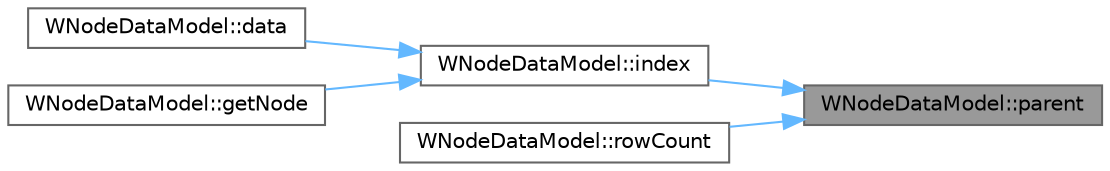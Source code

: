 digraph "WNodeDataModel::parent"
{
 // LATEX_PDF_SIZE
  bgcolor="transparent";
  edge [fontname=Helvetica,fontsize=10,labelfontname=Helvetica,labelfontsize=10];
  node [fontname=Helvetica,fontsize=10,shape=box,height=0.2,width=0.4];
  rankdir="RL";
  Node1 [id="Node000001",label="WNodeDataModel::parent",height=0.2,width=0.4,color="gray40", fillcolor="grey60", style="filled", fontcolor="black",tooltip=" "];
  Node1 -> Node2 [id="edge1_Node000001_Node000002",dir="back",color="steelblue1",style="solid",tooltip=" "];
  Node2 [id="Node000002",label="WNodeDataModel::index",height=0.2,width=0.4,color="grey40", fillcolor="white", style="filled",URL="$class_w_node_data_model.html#a291c85a2b6675a69436588baccb5cdd2",tooltip=" "];
  Node2 -> Node3 [id="edge2_Node000002_Node000003",dir="back",color="steelblue1",style="solid",tooltip=" "];
  Node3 [id="Node000003",label="WNodeDataModel::data",height=0.2,width=0.4,color="grey40", fillcolor="white", style="filled",URL="$class_w_node_data_model.html#aed31982352ab12d6c2743b1f08bab70d",tooltip=" "];
  Node2 -> Node4 [id="edge3_Node000002_Node000004",dir="back",color="steelblue1",style="solid",tooltip=" "];
  Node4 [id="Node000004",label="WNodeDataModel::getNode",height=0.2,width=0.4,color="grey40", fillcolor="white", style="filled",URL="$class_w_node_data_model.html#adacfc19009d5d0b9014f90e86b7e45ea",tooltip=" "];
  Node1 -> Node5 [id="edge4_Node000001_Node000005",dir="back",color="steelblue1",style="solid",tooltip=" "];
  Node5 [id="Node000005",label="WNodeDataModel::rowCount",height=0.2,width=0.4,color="grey40", fillcolor="white", style="filled",URL="$class_w_node_data_model.html#a68e78fc17f7f318ea8f20e85bcada0ba",tooltip=" "];
}
